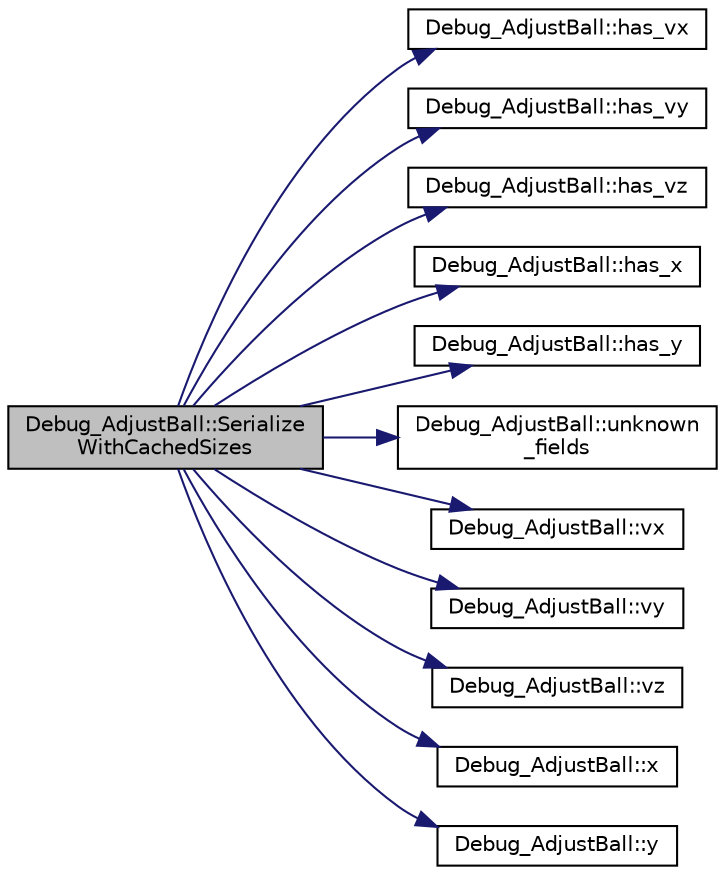 digraph "Debug_AdjustBall::SerializeWithCachedSizes"
{
 // INTERACTIVE_SVG=YES
  edge [fontname="Helvetica",fontsize="10",labelfontname="Helvetica",labelfontsize="10"];
  node [fontname="Helvetica",fontsize="10",shape=record];
  rankdir="LR";
  Node1 [label="Debug_AdjustBall::Serialize\lWithCachedSizes",height=0.2,width=0.4,color="black", fillcolor="grey75", style="filled", fontcolor="black"];
  Node1 -> Node2 [color="midnightblue",fontsize="10",style="solid",fontname="Helvetica"];
  Node2 [label="Debug_AdjustBall::has_vx",height=0.2,width=0.4,color="black", fillcolor="white", style="filled",URL="$d9/d50/class_debug___adjust_ball.html#a44dbda7e6ed911c91baeb908dec93399"];
  Node1 -> Node3 [color="midnightblue",fontsize="10",style="solid",fontname="Helvetica"];
  Node3 [label="Debug_AdjustBall::has_vy",height=0.2,width=0.4,color="black", fillcolor="white", style="filled",URL="$d9/d50/class_debug___adjust_ball.html#a4be6b30c0616ce7b8cf9f9d54b2ca77b"];
  Node1 -> Node4 [color="midnightblue",fontsize="10",style="solid",fontname="Helvetica"];
  Node4 [label="Debug_AdjustBall::has_vz",height=0.2,width=0.4,color="black", fillcolor="white", style="filled",URL="$d9/d50/class_debug___adjust_ball.html#a9dc279071610c36c06f3667d84ead465"];
  Node1 -> Node5 [color="midnightblue",fontsize="10",style="solid",fontname="Helvetica"];
  Node5 [label="Debug_AdjustBall::has_x",height=0.2,width=0.4,color="black", fillcolor="white", style="filled",URL="$d9/d50/class_debug___adjust_ball.html#ab64255ae3edf0184bada5738a24ca63e"];
  Node1 -> Node6 [color="midnightblue",fontsize="10",style="solid",fontname="Helvetica"];
  Node6 [label="Debug_AdjustBall::has_y",height=0.2,width=0.4,color="black", fillcolor="white", style="filled",URL="$d9/d50/class_debug___adjust_ball.html#a9c6337e4b2a1680a466fadc34c96bbe0"];
  Node1 -> Node7 [color="midnightblue",fontsize="10",style="solid",fontname="Helvetica"];
  Node7 [label="Debug_AdjustBall::unknown\l_fields",height=0.2,width=0.4,color="black", fillcolor="white", style="filled",URL="$d9/d50/class_debug___adjust_ball.html#a4481ca4ba0576963bdaf303dcf242503"];
  Node1 -> Node8 [color="midnightblue",fontsize="10",style="solid",fontname="Helvetica"];
  Node8 [label="Debug_AdjustBall::vx",height=0.2,width=0.4,color="black", fillcolor="white", style="filled",URL="$d9/d50/class_debug___adjust_ball.html#a5cf8bd3576f4bcfd83e3746ac96a2864"];
  Node1 -> Node9 [color="midnightblue",fontsize="10",style="solid",fontname="Helvetica"];
  Node9 [label="Debug_AdjustBall::vy",height=0.2,width=0.4,color="black", fillcolor="white", style="filled",URL="$d9/d50/class_debug___adjust_ball.html#a776533f44ec1deaab29c342bf3395d99"];
  Node1 -> Node10 [color="midnightblue",fontsize="10",style="solid",fontname="Helvetica"];
  Node10 [label="Debug_AdjustBall::vz",height=0.2,width=0.4,color="black", fillcolor="white", style="filled",URL="$d9/d50/class_debug___adjust_ball.html#a7f4326d4bdaad4cc1740bcbe5adf5d9c"];
  Node1 -> Node11 [color="midnightblue",fontsize="10",style="solid",fontname="Helvetica"];
  Node11 [label="Debug_AdjustBall::x",height=0.2,width=0.4,color="black", fillcolor="white", style="filled",URL="$d9/d50/class_debug___adjust_ball.html#a78b03c81e47a9fb3b9af32ecb6bbf9db"];
  Node1 -> Node12 [color="midnightblue",fontsize="10",style="solid",fontname="Helvetica"];
  Node12 [label="Debug_AdjustBall::y",height=0.2,width=0.4,color="black", fillcolor="white", style="filled",URL="$d9/d50/class_debug___adjust_ball.html#af19ef7d55ba4c1533b37c51fac082e5d"];
}

